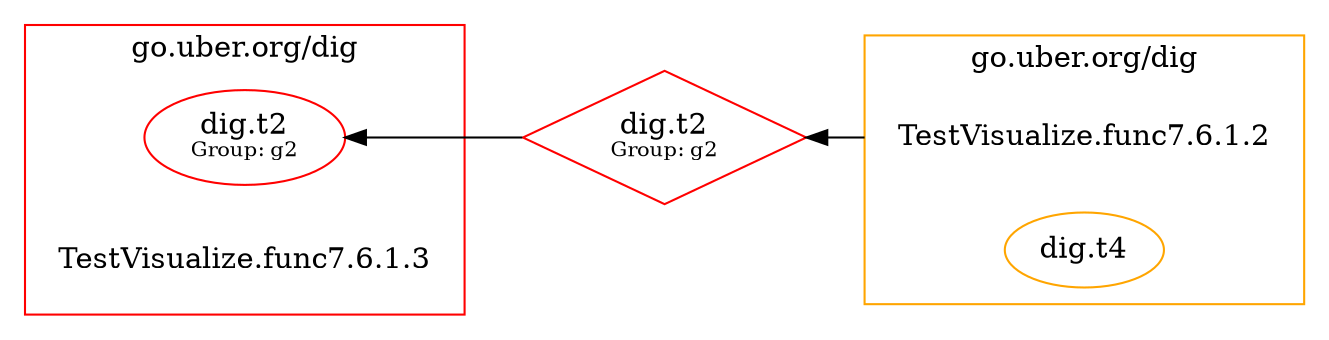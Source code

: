 digraph {
	rankdir=RL;
	graph [compound=true];
	"[type=dig.t2 group=g2]" [shape=diamond label=<dig.t2<BR /><FONT POINT-SIZE="10">Group: g2</FONT>> color=red];
		"[type=dig.t2 group=g2]" -> "dig.t2[group=g2]1";
		
	
		subgraph cluster_0 {
			label = "go.uber.org/dig";
			constructor_0 [shape=plaintext label="TestVisualize.func7.6.1.2"];
			color=orange;
			"dig.t4" [label=<dig.t4>];
			
		}
		
		
			constructor_0 -> "[type=dig.t2 group=g2]" [ltail=cluster_0];
		
		subgraph cluster_1 {
			label = "go.uber.org/dig";
			constructor_1 [shape=plaintext label="TestVisualize.func7.6.1.3"];
			color=red;
			"dig.t2[group=g2]1" [label=<dig.t2<BR /><FONT POINT-SIZE="10">Group: g2</FONT>>];
			
		}
		
		
	"dig.t4" [color=orange];
	"dig.t2[group=g2]1" [color=red];
	
}